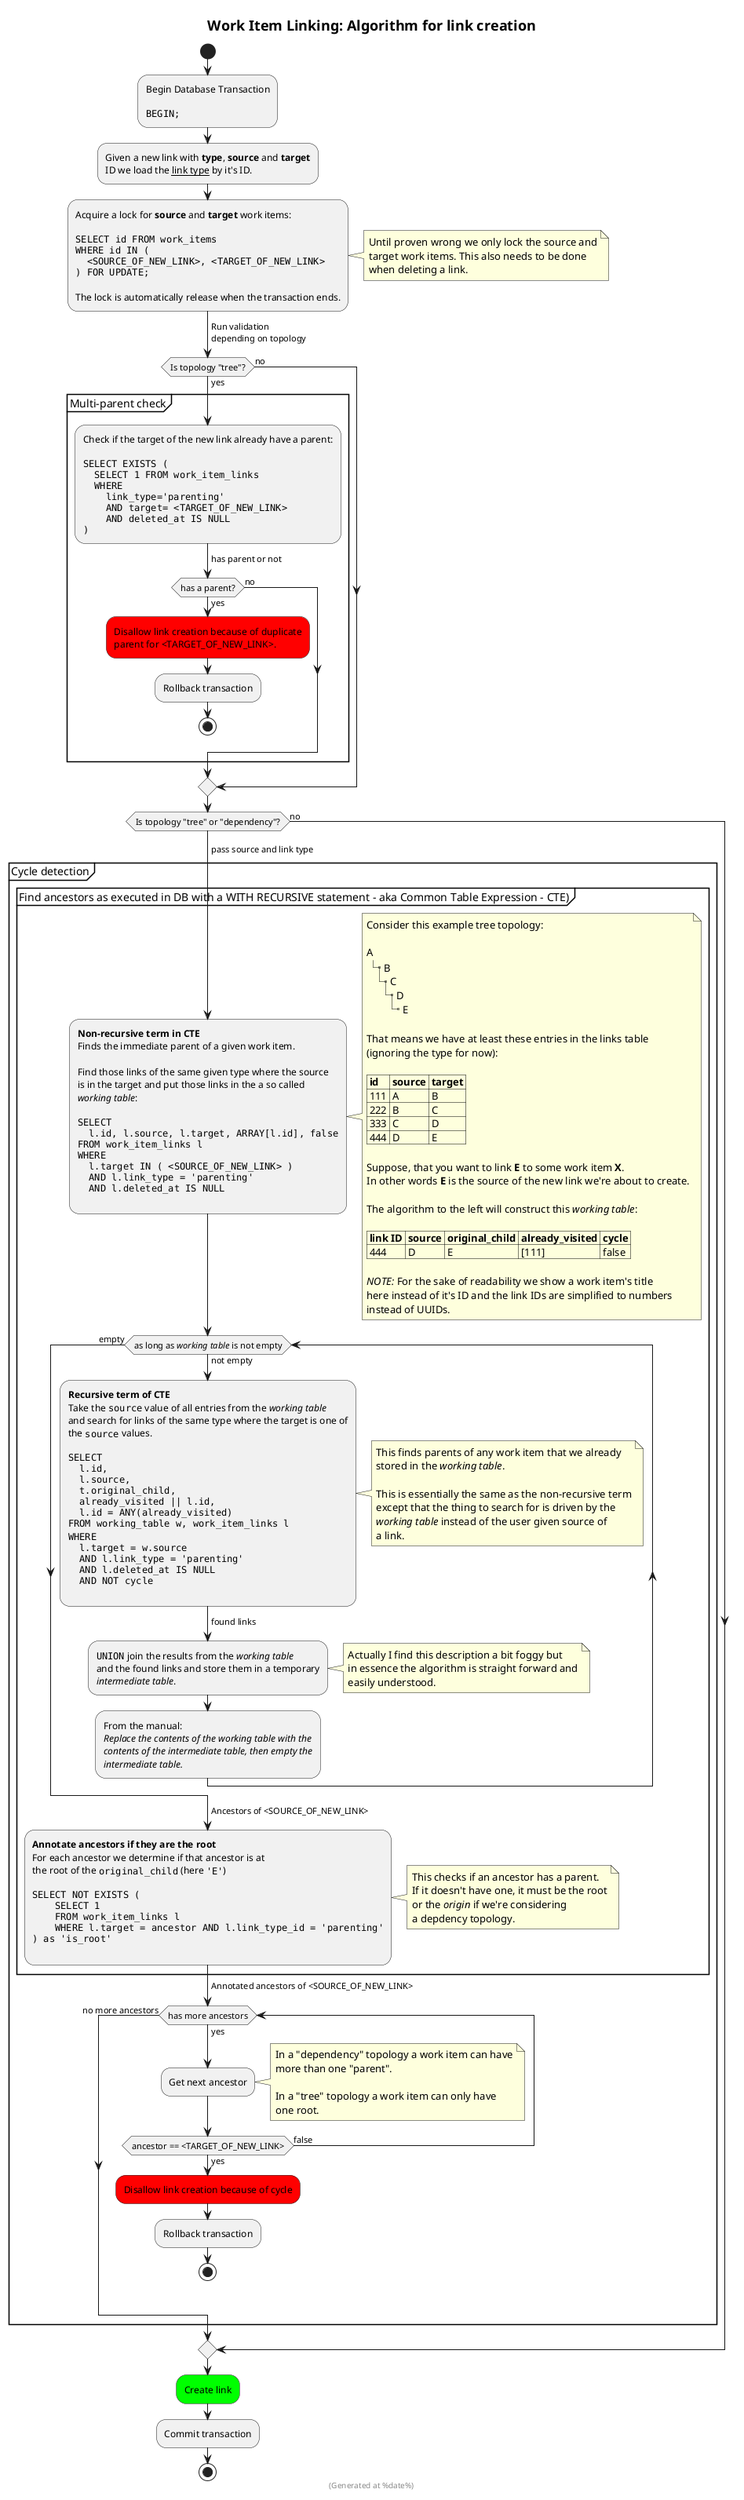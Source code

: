 @startuml

' This is a PlantUML activity diagram.
' To generate a PNG diagram from this file follow these steps:
' $ wget -o plantuml.jar http://sourceforge.net/projects/plantuml/files/plantuml.jar/download
' $ java -jar plantuml.jar -verbose link_creation.puml

skinparam titleBorderRoundCorner 15
skinparam titleBorderThickness 2
skinparam monochrome false

title 
    = Work Item Linking: Algorithm for link creation
end title

footer
(Generated at %date%)
end footer

start
:Begin Database Transaction

""BEGIN;"";

:Given a new link with **type**, **source** and **target**
ID we load the __link type__ by it's ID.;

:Acquire a lock for **source** and **target** work items:

""SELECT id FROM work_items ""
""WHERE id IN (""
""  <SOURCE_OF_NEW_LINK>, <TARGET_OF_NEW_LINK>""
"") FOR UPDATE;""

The lock is automatically release when the transaction ends.;
note right
    Until proven wrong we only lock the source and
    target work items. This also needs to be done
    when deleting a link.
end note

->Run validation
depending on topology;

if (Is topology "tree"?) then (yes)
    partition "Multi-parent check" {
        :Check if the target of the new link already have a parent:

        ""SELECT EXISTS (""
        ""  SELECT 1 FROM work_item_links""
        ""  WHERE""
        ""    link_type='parenting'""
        ""    AND target= <TARGET_OF_NEW_LINK> ""
        ""    AND deleted_at IS NULL""
        "")"";
        ->has parent or not;
        if (has a parent?) then (yes)
            #FF0000:Disallow link creation because of duplicate
            parent for <TARGET_OF_NEW_LINK>.;
            :Rollback transaction;
            stop
        else (no)
        endif    
    }
else (no)
endif


if (Is topology "tree" or "dependency"?) then (yes)
    partition "Cycle detection" {
        partition "Find ancestors as executed in DB with a WITH RECURSIVE statement - aka Common Table Expression - CTE)" {
            -> // //
            pass source and link type
            // //;
            :**Non-recursive term in CTE**
            Finds the immediate parent of a given work item.

            Find those links of the same given type where the source
            is in the target and put those links in the a so called
            //working table//:

            ""SELECT""
            ""  l.id, l.source, l.target, ARRAY[l.id], false""
            ""FROM work_item_links l""
            ""WHERE""
            ""  l.target IN ( <SOURCE_OF_NEW_LINK> ) ""
            ""  AND l.link_type = 'parenting'""
            ""  AND l.deleted_at IS NULL""
            ;
            note right
                Consider this example tree topology:

                A
                |_ B
                  |_ C
                    |_ D
                      |_ E

                That means we have at least these entries in the links table
                (ignoring the type for now):

                |= id |= source |= target |
                | 111 | A | B |
                | 222 | B | C |
                | 333 | C | D |
                | 444 | D | E |

                Suppose, that you want to link **E** to some work item **X**.
                In other words **E** is the source of the new link we're about to create.
                
                The algorithm to the left will construct this //working table//:

                |= link ID |= source |= original_child |= already_visited |= cycle |
                | 444 | D | E | [111] | false |

                //NOTE:// For the sake of readability we show a work item's title
                here instead of it's ID and the link IDs are simplified to numbers
                instead of UUIDs.
            end note
            while (as long as //working table// is not empty) is (not empty)
                :**Recursive term of CTE**
                Take the ""source"" value of all entries from the //working table//
                and search for links of the same type where the target is one of
                the ""source"" values.

                ""SELECT""
                ""  l.id,""
                ""  l.source,""
                ""  t.original_child,""
                ""  already_visited || l.id,""
                ""  l.id = ANY(already_visited)""
                ""FROM working_table w, work_item_links l""
                ""WHERE""				
                ""  l.target = w.source""
                ""  AND l.link_type = 'parenting'""
                ""  AND l.deleted_at IS NULL""
                ""  AND NOT cycle""
                ;
                note right
                    This finds parents of any work item that we already
                    stored in the //working table//.

                    This is essentially the same as the non-recursive term
                    except that the thing to search for is driven by the
                    //working table// instead of the user given source of
                    a link.
                end note

                ->found links;

                :""UNION"" join the results from the //working table//
                and the found links and store them in a temporary
                //intermediate table//.;
                note right
                    Actually I find this description a bit foggy but
                    in essence the algorithm is straight forward and
                    easily understood.
                end note

                :From the manual:
                //Replace the contents of the working table with the//
                //contents of the intermediate table, then empty the//
                //intermediate table.//;
            endwhile (empty)

            -> Ancestors of <SOURCE_OF_NEW_LINK>;

            :**Annotate ancestors if they are the root**
            For each ancestor we determine if that ancestor is at
            the root of the ""original_child"" (here ""'E'"")
            
            ""SELECT NOT EXISTS (""
            ""    SELECT 1""
            ""    FROM work_item_links l""
            ""    WHERE l.target = ancestor AND l.link_type_id = 'parenting'""
            "") as 'is_root'""
            ;
            note right
                This checks if an ancestor has a parent.
                If it doesn't have one, it must be the root
                or the //origin// if we're considering
                a depdency topology.
            end note
        }
        
        ->Annotated ancestors of <SOURCE_OF_NEW_LINK>;

        while (has more ancestors) is (yes)
            :Get next ancestor;
            note right
                In a "dependency" topology a work item can have
                more than one "parent".
                
                In a "tree" topology a work item can only have
                one root.
            end note
            if (ancestor == <TARGET_OF_NEW_LINK>) then (yes)
                #FF0000:Disallow link creation because of cycle;
                :Rollback transaction;
                stop
            else (false)
            endif
        end while (no more ancestors)
    }
else (no)    
endif

#00FF00:Create link;
:Commit transaction;

stop

@enduml